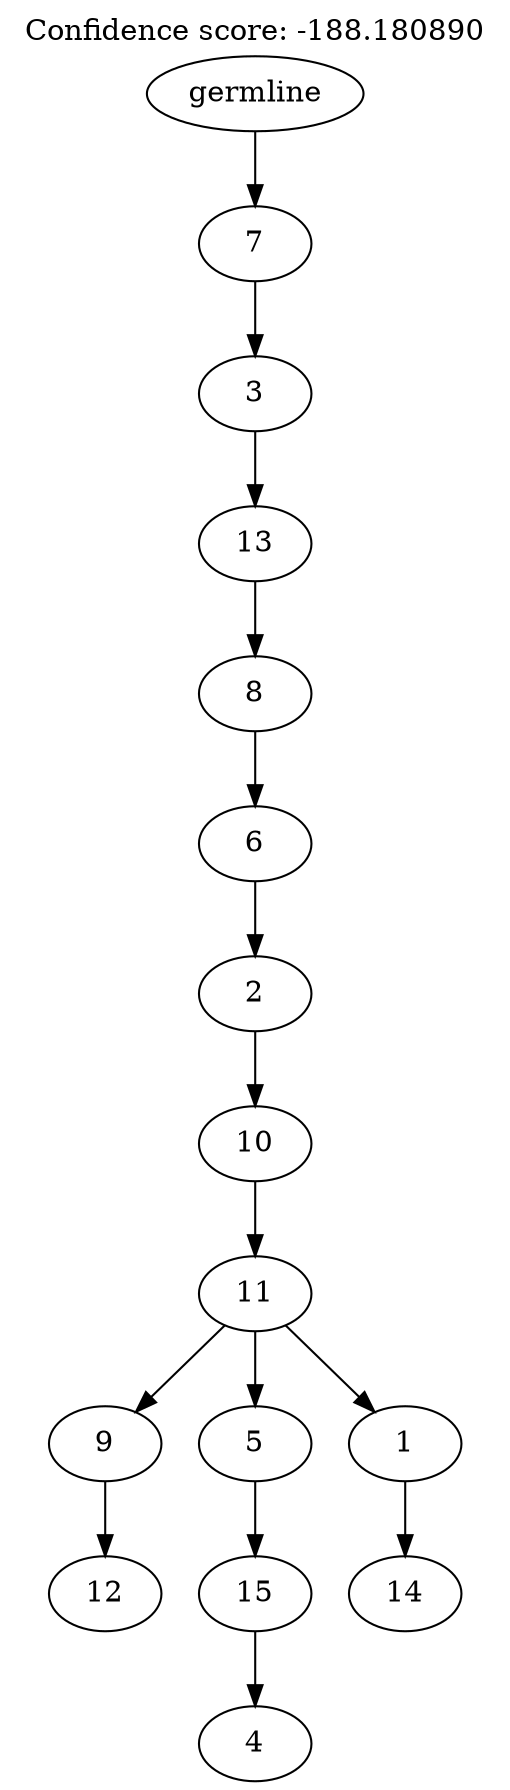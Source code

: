 digraph g {
	"14" -> "15";
	"15" [label="12"];
	"12" -> "13";
	"13" [label="4"];
	"11" -> "12";
	"12" [label="15"];
	"9" -> "10";
	"10" [label="14"];
	"8" -> "9";
	"9" [label="1"];
	"8" -> "11";
	"11" [label="5"];
	"8" -> "14";
	"14" [label="9"];
	"7" -> "8";
	"8" [label="11"];
	"6" -> "7";
	"7" [label="10"];
	"5" -> "6";
	"6" [label="2"];
	"4" -> "5";
	"5" [label="6"];
	"3" -> "4";
	"4" [label="8"];
	"2" -> "3";
	"3" [label="13"];
	"1" -> "2";
	"2" [label="3"];
	"0" -> "1";
	"1" [label="7"];
	"0" [label="germline"];
	labelloc="t";
	label="Confidence score: -188.180890";
}
